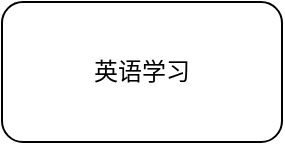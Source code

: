 <mxfile version="15.9.6" type="github">
  <diagram id="cXc33DGXLgx8d8EKlPw0" name="Page-1">
    <mxGraphModel dx="2249" dy="762" grid="1" gridSize="10" guides="1" tooltips="1" connect="1" arrows="1" fold="1" page="1" pageScale="1" pageWidth="827" pageHeight="1169" math="0" shadow="0">
      <root>
        <mxCell id="0" />
        <mxCell id="1" parent="0" />
        <mxCell id="fdq9fxZ1Vu2edUadi-i_-1" value="英语学习" style="rounded=1;whiteSpace=wrap;html=1;" vertex="1" parent="1">
          <mxGeometry x="-100" y="200" width="140" height="70" as="geometry" />
        </mxCell>
      </root>
    </mxGraphModel>
  </diagram>
</mxfile>
